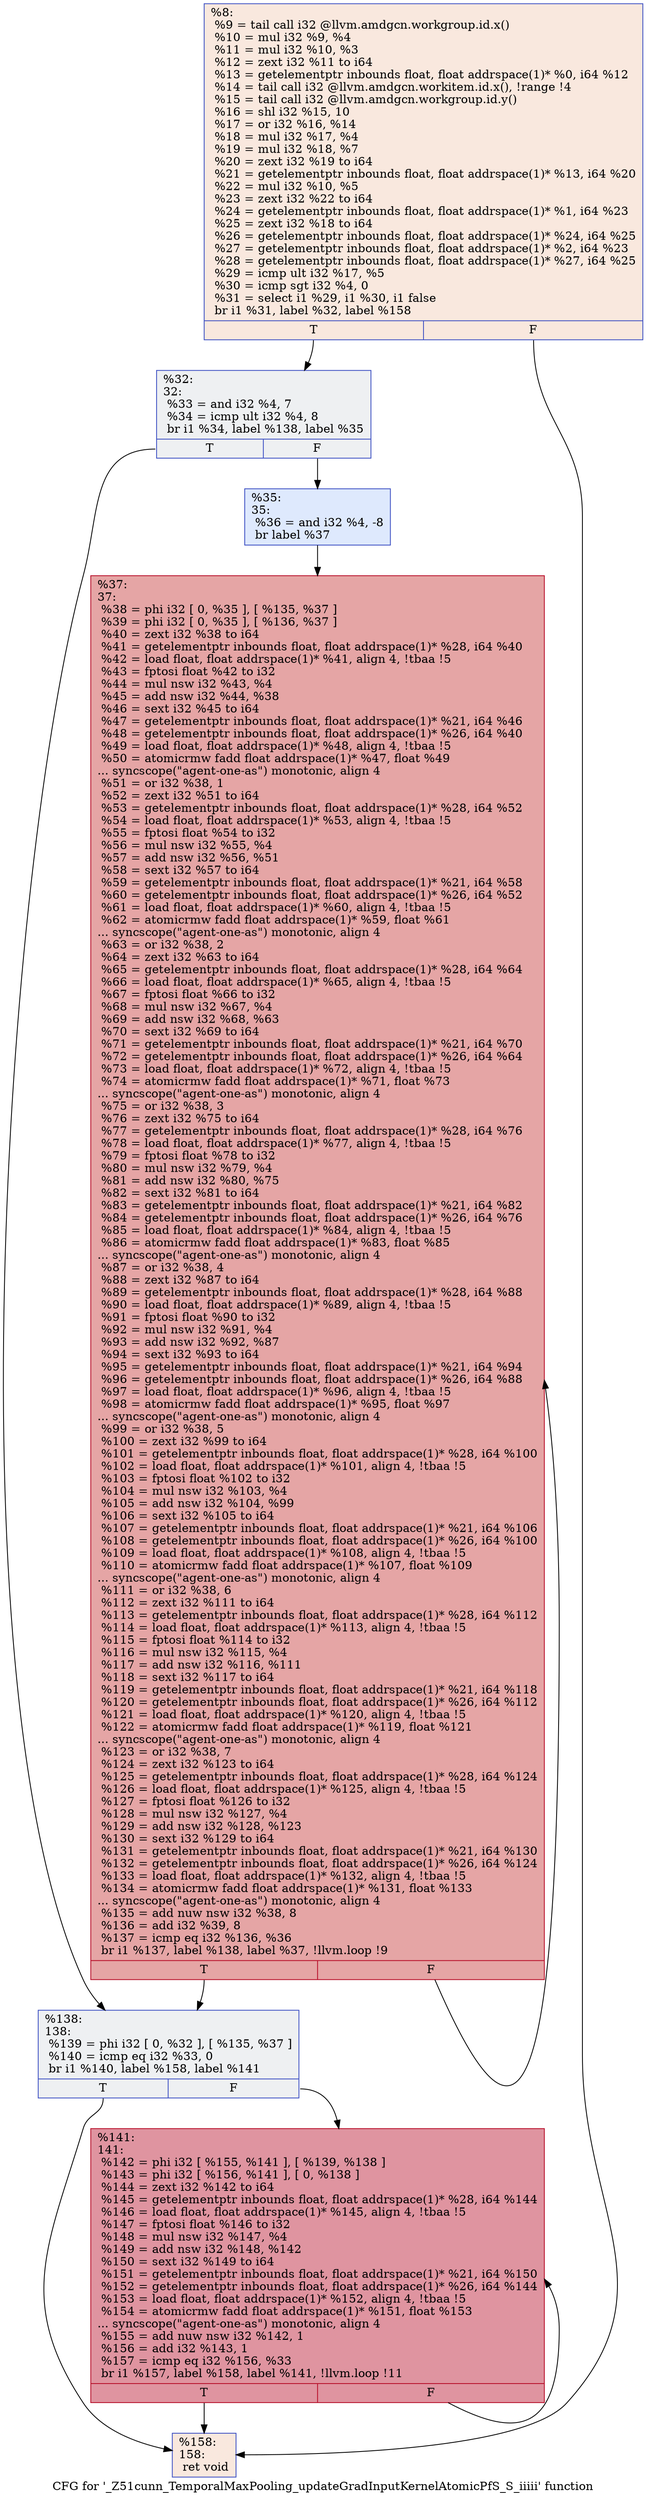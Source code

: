 digraph "CFG for '_Z51cunn_TemporalMaxPooling_updateGradInputKernelAtomicPfS_S_iiiii' function" {
	label="CFG for '_Z51cunn_TemporalMaxPooling_updateGradInputKernelAtomicPfS_S_iiiii' function";

	Node0x5e37c60 [shape=record,color="#3d50c3ff", style=filled, fillcolor="#f2cab570",label="{%8:\l  %9 = tail call i32 @llvm.amdgcn.workgroup.id.x()\l  %10 = mul i32 %9, %4\l  %11 = mul i32 %10, %3\l  %12 = zext i32 %11 to i64\l  %13 = getelementptr inbounds float, float addrspace(1)* %0, i64 %12\l  %14 = tail call i32 @llvm.amdgcn.workitem.id.x(), !range !4\l  %15 = tail call i32 @llvm.amdgcn.workgroup.id.y()\l  %16 = shl i32 %15, 10\l  %17 = or i32 %16, %14\l  %18 = mul i32 %17, %4\l  %19 = mul i32 %18, %7\l  %20 = zext i32 %19 to i64\l  %21 = getelementptr inbounds float, float addrspace(1)* %13, i64 %20\l  %22 = mul i32 %10, %5\l  %23 = zext i32 %22 to i64\l  %24 = getelementptr inbounds float, float addrspace(1)* %1, i64 %23\l  %25 = zext i32 %18 to i64\l  %26 = getelementptr inbounds float, float addrspace(1)* %24, i64 %25\l  %27 = getelementptr inbounds float, float addrspace(1)* %2, i64 %23\l  %28 = getelementptr inbounds float, float addrspace(1)* %27, i64 %25\l  %29 = icmp ult i32 %17, %5\l  %30 = icmp sgt i32 %4, 0\l  %31 = select i1 %29, i1 %30, i1 false\l  br i1 %31, label %32, label %158\l|{<s0>T|<s1>F}}"];
	Node0x5e37c60:s0 -> Node0x5e39ff0;
	Node0x5e37c60:s1 -> Node0x5e3a080;
	Node0x5e39ff0 [shape=record,color="#3d50c3ff", style=filled, fillcolor="#d9dce170",label="{%32:\l32:                                               \l  %33 = and i32 %4, 7\l  %34 = icmp ult i32 %4, 8\l  br i1 %34, label %138, label %35\l|{<s0>T|<s1>F}}"];
	Node0x5e39ff0:s0 -> Node0x5e3a460;
	Node0x5e39ff0:s1 -> Node0x5e3a4b0;
	Node0x5e3a4b0 [shape=record,color="#3d50c3ff", style=filled, fillcolor="#b5cdfa70",label="{%35:\l35:                                               \l  %36 = and i32 %4, -8\l  br label %37\l}"];
	Node0x5e3a4b0 -> Node0x5e3a6b0;
	Node0x5e3a6b0 [shape=record,color="#b70d28ff", style=filled, fillcolor="#c5333470",label="{%37:\l37:                                               \l  %38 = phi i32 [ 0, %35 ], [ %135, %37 ]\l  %39 = phi i32 [ 0, %35 ], [ %136, %37 ]\l  %40 = zext i32 %38 to i64\l  %41 = getelementptr inbounds float, float addrspace(1)* %28, i64 %40\l  %42 = load float, float addrspace(1)* %41, align 4, !tbaa !5\l  %43 = fptosi float %42 to i32\l  %44 = mul nsw i32 %43, %4\l  %45 = add nsw i32 %44, %38\l  %46 = sext i32 %45 to i64\l  %47 = getelementptr inbounds float, float addrspace(1)* %21, i64 %46\l  %48 = getelementptr inbounds float, float addrspace(1)* %26, i64 %40\l  %49 = load float, float addrspace(1)* %48, align 4, !tbaa !5\l  %50 = atomicrmw fadd float addrspace(1)* %47, float %49\l... syncscope(\"agent-one-as\") monotonic, align 4\l  %51 = or i32 %38, 1\l  %52 = zext i32 %51 to i64\l  %53 = getelementptr inbounds float, float addrspace(1)* %28, i64 %52\l  %54 = load float, float addrspace(1)* %53, align 4, !tbaa !5\l  %55 = fptosi float %54 to i32\l  %56 = mul nsw i32 %55, %4\l  %57 = add nsw i32 %56, %51\l  %58 = sext i32 %57 to i64\l  %59 = getelementptr inbounds float, float addrspace(1)* %21, i64 %58\l  %60 = getelementptr inbounds float, float addrspace(1)* %26, i64 %52\l  %61 = load float, float addrspace(1)* %60, align 4, !tbaa !5\l  %62 = atomicrmw fadd float addrspace(1)* %59, float %61\l... syncscope(\"agent-one-as\") monotonic, align 4\l  %63 = or i32 %38, 2\l  %64 = zext i32 %63 to i64\l  %65 = getelementptr inbounds float, float addrspace(1)* %28, i64 %64\l  %66 = load float, float addrspace(1)* %65, align 4, !tbaa !5\l  %67 = fptosi float %66 to i32\l  %68 = mul nsw i32 %67, %4\l  %69 = add nsw i32 %68, %63\l  %70 = sext i32 %69 to i64\l  %71 = getelementptr inbounds float, float addrspace(1)* %21, i64 %70\l  %72 = getelementptr inbounds float, float addrspace(1)* %26, i64 %64\l  %73 = load float, float addrspace(1)* %72, align 4, !tbaa !5\l  %74 = atomicrmw fadd float addrspace(1)* %71, float %73\l... syncscope(\"agent-one-as\") monotonic, align 4\l  %75 = or i32 %38, 3\l  %76 = zext i32 %75 to i64\l  %77 = getelementptr inbounds float, float addrspace(1)* %28, i64 %76\l  %78 = load float, float addrspace(1)* %77, align 4, !tbaa !5\l  %79 = fptosi float %78 to i32\l  %80 = mul nsw i32 %79, %4\l  %81 = add nsw i32 %80, %75\l  %82 = sext i32 %81 to i64\l  %83 = getelementptr inbounds float, float addrspace(1)* %21, i64 %82\l  %84 = getelementptr inbounds float, float addrspace(1)* %26, i64 %76\l  %85 = load float, float addrspace(1)* %84, align 4, !tbaa !5\l  %86 = atomicrmw fadd float addrspace(1)* %83, float %85\l... syncscope(\"agent-one-as\") monotonic, align 4\l  %87 = or i32 %38, 4\l  %88 = zext i32 %87 to i64\l  %89 = getelementptr inbounds float, float addrspace(1)* %28, i64 %88\l  %90 = load float, float addrspace(1)* %89, align 4, !tbaa !5\l  %91 = fptosi float %90 to i32\l  %92 = mul nsw i32 %91, %4\l  %93 = add nsw i32 %92, %87\l  %94 = sext i32 %93 to i64\l  %95 = getelementptr inbounds float, float addrspace(1)* %21, i64 %94\l  %96 = getelementptr inbounds float, float addrspace(1)* %26, i64 %88\l  %97 = load float, float addrspace(1)* %96, align 4, !tbaa !5\l  %98 = atomicrmw fadd float addrspace(1)* %95, float %97\l... syncscope(\"agent-one-as\") monotonic, align 4\l  %99 = or i32 %38, 5\l  %100 = zext i32 %99 to i64\l  %101 = getelementptr inbounds float, float addrspace(1)* %28, i64 %100\l  %102 = load float, float addrspace(1)* %101, align 4, !tbaa !5\l  %103 = fptosi float %102 to i32\l  %104 = mul nsw i32 %103, %4\l  %105 = add nsw i32 %104, %99\l  %106 = sext i32 %105 to i64\l  %107 = getelementptr inbounds float, float addrspace(1)* %21, i64 %106\l  %108 = getelementptr inbounds float, float addrspace(1)* %26, i64 %100\l  %109 = load float, float addrspace(1)* %108, align 4, !tbaa !5\l  %110 = atomicrmw fadd float addrspace(1)* %107, float %109\l... syncscope(\"agent-one-as\") monotonic, align 4\l  %111 = or i32 %38, 6\l  %112 = zext i32 %111 to i64\l  %113 = getelementptr inbounds float, float addrspace(1)* %28, i64 %112\l  %114 = load float, float addrspace(1)* %113, align 4, !tbaa !5\l  %115 = fptosi float %114 to i32\l  %116 = mul nsw i32 %115, %4\l  %117 = add nsw i32 %116, %111\l  %118 = sext i32 %117 to i64\l  %119 = getelementptr inbounds float, float addrspace(1)* %21, i64 %118\l  %120 = getelementptr inbounds float, float addrspace(1)* %26, i64 %112\l  %121 = load float, float addrspace(1)* %120, align 4, !tbaa !5\l  %122 = atomicrmw fadd float addrspace(1)* %119, float %121\l... syncscope(\"agent-one-as\") monotonic, align 4\l  %123 = or i32 %38, 7\l  %124 = zext i32 %123 to i64\l  %125 = getelementptr inbounds float, float addrspace(1)* %28, i64 %124\l  %126 = load float, float addrspace(1)* %125, align 4, !tbaa !5\l  %127 = fptosi float %126 to i32\l  %128 = mul nsw i32 %127, %4\l  %129 = add nsw i32 %128, %123\l  %130 = sext i32 %129 to i64\l  %131 = getelementptr inbounds float, float addrspace(1)* %21, i64 %130\l  %132 = getelementptr inbounds float, float addrspace(1)* %26, i64 %124\l  %133 = load float, float addrspace(1)* %132, align 4, !tbaa !5\l  %134 = atomicrmw fadd float addrspace(1)* %131, float %133\l... syncscope(\"agent-one-as\") monotonic, align 4\l  %135 = add nuw nsw i32 %38, 8\l  %136 = add i32 %39, 8\l  %137 = icmp eq i32 %136, %36\l  br i1 %137, label %138, label %37, !llvm.loop !9\l|{<s0>T|<s1>F}}"];
	Node0x5e3a6b0:s0 -> Node0x5e3a460;
	Node0x5e3a6b0:s1 -> Node0x5e3a6b0;
	Node0x5e3a460 [shape=record,color="#3d50c3ff", style=filled, fillcolor="#d9dce170",label="{%138:\l138:                                              \l  %139 = phi i32 [ 0, %32 ], [ %135, %37 ]\l  %140 = icmp eq i32 %33, 0\l  br i1 %140, label %158, label %141\l|{<s0>T|<s1>F}}"];
	Node0x5e3a460:s0 -> Node0x5e3a080;
	Node0x5e3a460:s1 -> Node0x5e3eec0;
	Node0x5e3eec0 [shape=record,color="#b70d28ff", style=filled, fillcolor="#b70d2870",label="{%141:\l141:                                              \l  %142 = phi i32 [ %155, %141 ], [ %139, %138 ]\l  %143 = phi i32 [ %156, %141 ], [ 0, %138 ]\l  %144 = zext i32 %142 to i64\l  %145 = getelementptr inbounds float, float addrspace(1)* %28, i64 %144\l  %146 = load float, float addrspace(1)* %145, align 4, !tbaa !5\l  %147 = fptosi float %146 to i32\l  %148 = mul nsw i32 %147, %4\l  %149 = add nsw i32 %148, %142\l  %150 = sext i32 %149 to i64\l  %151 = getelementptr inbounds float, float addrspace(1)* %21, i64 %150\l  %152 = getelementptr inbounds float, float addrspace(1)* %26, i64 %144\l  %153 = load float, float addrspace(1)* %152, align 4, !tbaa !5\l  %154 = atomicrmw fadd float addrspace(1)* %151, float %153\l... syncscope(\"agent-one-as\") monotonic, align 4\l  %155 = add nuw nsw i32 %142, 1\l  %156 = add i32 %143, 1\l  %157 = icmp eq i32 %156, %33\l  br i1 %157, label %158, label %141, !llvm.loop !11\l|{<s0>T|<s1>F}}"];
	Node0x5e3eec0:s0 -> Node0x5e3a080;
	Node0x5e3eec0:s1 -> Node0x5e3eec0;
	Node0x5e3a080 [shape=record,color="#3d50c3ff", style=filled, fillcolor="#f2cab570",label="{%158:\l158:                                              \l  ret void\l}"];
}
